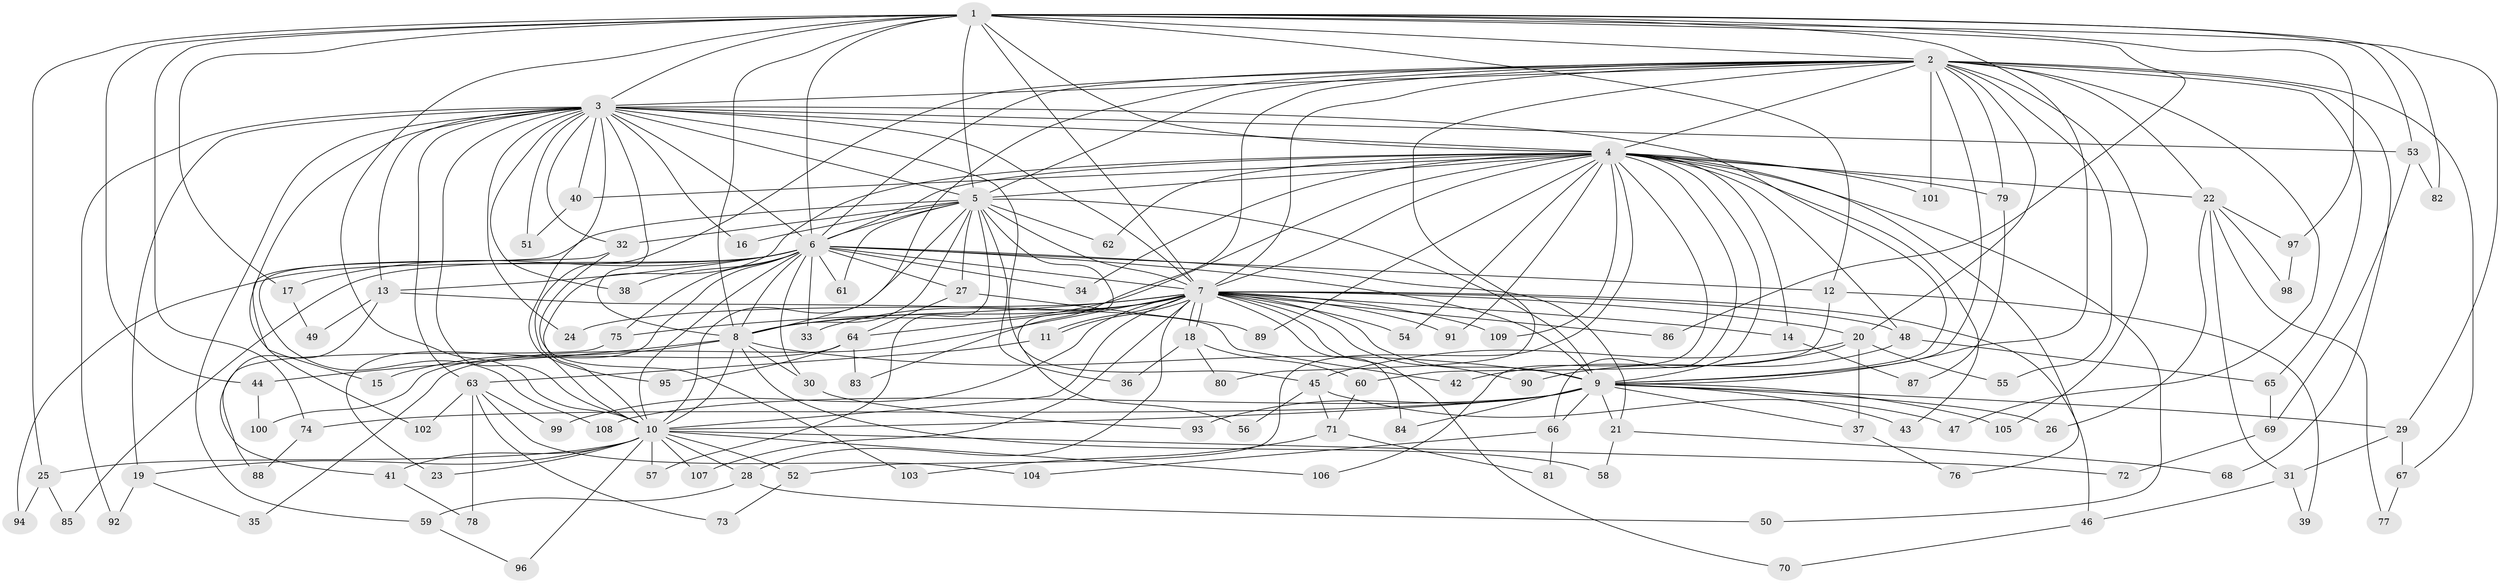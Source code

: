 // coarse degree distribution, {14: 0.023255813953488372, 29: 0.023255813953488372, 25: 0.023255813953488372, 12: 0.023255813953488372, 21: 0.023255813953488372, 11: 0.023255813953488372, 5: 0.09302325581395349, 3: 0.23255813953488372, 2: 0.4186046511627907, 9: 0.023255813953488372, 8: 0.023255813953488372, 4: 0.046511627906976744, 1: 0.023255813953488372}
// Generated by graph-tools (version 1.1) at 2025/17/03/04/25 18:17:19]
// undirected, 109 vertices, 243 edges
graph export_dot {
graph [start="1"]
  node [color=gray90,style=filled];
  1;
  2;
  3;
  4;
  5;
  6;
  7;
  8;
  9;
  10;
  11;
  12;
  13;
  14;
  15;
  16;
  17;
  18;
  19;
  20;
  21;
  22;
  23;
  24;
  25;
  26;
  27;
  28;
  29;
  30;
  31;
  32;
  33;
  34;
  35;
  36;
  37;
  38;
  39;
  40;
  41;
  42;
  43;
  44;
  45;
  46;
  47;
  48;
  49;
  50;
  51;
  52;
  53;
  54;
  55;
  56;
  57;
  58;
  59;
  60;
  61;
  62;
  63;
  64;
  65;
  66;
  67;
  68;
  69;
  70;
  71;
  72;
  73;
  74;
  75;
  76;
  77;
  78;
  79;
  80;
  81;
  82;
  83;
  84;
  85;
  86;
  87;
  88;
  89;
  90;
  91;
  92;
  93;
  94;
  95;
  96;
  97;
  98;
  99;
  100;
  101;
  102;
  103;
  104;
  105;
  106;
  107;
  108;
  109;
  1 -- 2;
  1 -- 3;
  1 -- 4;
  1 -- 5;
  1 -- 6;
  1 -- 7;
  1 -- 8;
  1 -- 9;
  1 -- 10;
  1 -- 12;
  1 -- 17;
  1 -- 25;
  1 -- 29;
  1 -- 44;
  1 -- 53;
  1 -- 74;
  1 -- 82;
  1 -- 86;
  1 -- 97;
  2 -- 3;
  2 -- 4;
  2 -- 5;
  2 -- 6;
  2 -- 7;
  2 -- 8;
  2 -- 9;
  2 -- 10;
  2 -- 20;
  2 -- 22;
  2 -- 47;
  2 -- 55;
  2 -- 65;
  2 -- 67;
  2 -- 68;
  2 -- 79;
  2 -- 80;
  2 -- 83;
  2 -- 101;
  2 -- 105;
  3 -- 4;
  3 -- 5;
  3 -- 6;
  3 -- 7;
  3 -- 8;
  3 -- 9;
  3 -- 10;
  3 -- 13;
  3 -- 15;
  3 -- 16;
  3 -- 19;
  3 -- 24;
  3 -- 32;
  3 -- 38;
  3 -- 40;
  3 -- 51;
  3 -- 53;
  3 -- 56;
  3 -- 59;
  3 -- 63;
  3 -- 92;
  3 -- 95;
  4 -- 5;
  4 -- 6;
  4 -- 7;
  4 -- 8;
  4 -- 9;
  4 -- 10;
  4 -- 14;
  4 -- 22;
  4 -- 34;
  4 -- 40;
  4 -- 43;
  4 -- 48;
  4 -- 50;
  4 -- 52;
  4 -- 54;
  4 -- 62;
  4 -- 66;
  4 -- 76;
  4 -- 79;
  4 -- 89;
  4 -- 91;
  4 -- 101;
  4 -- 106;
  4 -- 109;
  5 -- 6;
  5 -- 7;
  5 -- 8;
  5 -- 9;
  5 -- 10;
  5 -- 16;
  5 -- 27;
  5 -- 32;
  5 -- 36;
  5 -- 45;
  5 -- 57;
  5 -- 61;
  5 -- 62;
  5 -- 102;
  6 -- 7;
  6 -- 8;
  6 -- 9;
  6 -- 10;
  6 -- 12;
  6 -- 13;
  6 -- 17;
  6 -- 21;
  6 -- 23;
  6 -- 27;
  6 -- 30;
  6 -- 33;
  6 -- 34;
  6 -- 38;
  6 -- 61;
  6 -- 75;
  6 -- 85;
  6 -- 94;
  7 -- 8;
  7 -- 9;
  7 -- 10;
  7 -- 11;
  7 -- 11;
  7 -- 14;
  7 -- 18;
  7 -- 18;
  7 -- 20;
  7 -- 24;
  7 -- 28;
  7 -- 33;
  7 -- 35;
  7 -- 46;
  7 -- 48;
  7 -- 54;
  7 -- 64;
  7 -- 70;
  7 -- 75;
  7 -- 84;
  7 -- 86;
  7 -- 90;
  7 -- 91;
  7 -- 99;
  7 -- 107;
  7 -- 109;
  8 -- 9;
  8 -- 10;
  8 -- 15;
  8 -- 30;
  8 -- 44;
  8 -- 58;
  9 -- 10;
  9 -- 21;
  9 -- 26;
  9 -- 29;
  9 -- 37;
  9 -- 43;
  9 -- 66;
  9 -- 74;
  9 -- 84;
  9 -- 93;
  9 -- 105;
  9 -- 108;
  10 -- 19;
  10 -- 23;
  10 -- 25;
  10 -- 28;
  10 -- 41;
  10 -- 52;
  10 -- 57;
  10 -- 72;
  10 -- 96;
  10 -- 106;
  10 -- 107;
  11 -- 63;
  12 -- 39;
  12 -- 60;
  13 -- 41;
  13 -- 42;
  13 -- 49;
  14 -- 87;
  17 -- 49;
  18 -- 36;
  18 -- 60;
  18 -- 80;
  19 -- 35;
  19 -- 92;
  20 -- 37;
  20 -- 42;
  20 -- 45;
  20 -- 55;
  21 -- 58;
  21 -- 68;
  22 -- 26;
  22 -- 31;
  22 -- 77;
  22 -- 97;
  22 -- 98;
  25 -- 85;
  25 -- 94;
  27 -- 64;
  27 -- 89;
  28 -- 50;
  28 -- 59;
  29 -- 31;
  29 -- 67;
  30 -- 93;
  31 -- 39;
  31 -- 46;
  32 -- 103;
  32 -- 108;
  37 -- 76;
  40 -- 51;
  41 -- 78;
  44 -- 100;
  45 -- 47;
  45 -- 56;
  45 -- 71;
  46 -- 70;
  48 -- 65;
  48 -- 90;
  52 -- 73;
  53 -- 69;
  53 -- 82;
  59 -- 96;
  60 -- 71;
  63 -- 73;
  63 -- 78;
  63 -- 99;
  63 -- 102;
  63 -- 104;
  64 -- 83;
  64 -- 95;
  64 -- 100;
  65 -- 69;
  66 -- 81;
  66 -- 104;
  67 -- 77;
  69 -- 72;
  71 -- 81;
  71 -- 103;
  74 -- 88;
  75 -- 88;
  79 -- 87;
  97 -- 98;
}
